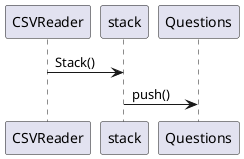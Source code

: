 @startuml
'https://plantuml.com/sequence-diagram
/'
autonumber

Alice -> Bob: Authentication Request
Bob --> Alice: Authentication Response

Alice -> Bob: Another authentication Request
Alice <-- Bob: another authentication Response
'/

CSVReader -> stack: Stack()
stack -> Questions: push()

@enduml
